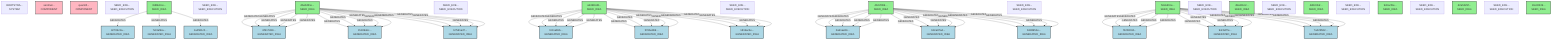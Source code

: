 graph TD
    BOOTSTRAP[BOOTSTRA...<br/>SYSTEM]
    sentinel_instance_01[sentinel...<br/>COMPONENT]:::component
    quantifier_agent_primary[quantifi...<br/>COMPONENT]:::component
    SEED_EXEC_test_iter1[SEED_EXE...<br/>SEED_EXECUTION]
    8d8bdcce_2123_4fe1_aec4_dfe05a76dbf3[8d8bdcce...<br/>SEED_IDEA]:::seed
    4270bc3a_4599_45fd_92e4_060422abf151[4270bc3a...<br/>GENERATED_IDEA]:::idea
    7ef4a5ba_c1e5_42f2_8ad9_c54a1aa2faa8[7ef4a5ba...<br/>GENERATED_IDEA]:::idea
    1a2581c0_03ae_4d10_b5a3_d5644ce0bd05[1a2581c0...<br/>GENERATED_IDEA]:::idea
    SEED_EXEC_test_iter2[SEED_EXE...<br/>SEED_EXECUTION]
    dbe0d51e_4b75_4111_8fae_05f5b82f18fe[dbe0d51e...<br/>SEED_IDEA]:::seed
    SEED_EXEC_test_iter3[SEED_EXE...<br/>SEED_EXECUTION]
    ab361bd8_838a_4a89_a869_3c1bbba3c9fc[ab361bd8...<br/>SEED_IDEA]:::seed
    SEED_EXEC_test_iter4[SEED_EXE...<br/>SEED_EXECUTION]
    462cf099_13fa_459a_82cb_975d3a515080[462cf099...<br/>SEED_IDEA]:::seed
    SEED_EXEC_test_iter5[SEED_EXE...<br/>SEED_EXECUTION]
    562ed0ce_e7cb_4a53_af44_1e8f5b23182d[562ed0ce...<br/>SEED_IDEA]:::seed
    0c11ab5b_32aa_4ca9_9f37_ebdd87d792a1[0c11ab5b...<br/>GENERATED_IDEA]:::idea
    576be869_70ff_49f9_bf3f_a936d5901904[576be869...<br/>GENERATED_IDEA]:::idea
    181bac3e_aec7_4b2f_b111_516f6abbedb6[181bac3e...<br/>GENERATED_IDEA]:::idea
    6fb17d39_aec7_4388_b721_e891d3761e9f[6fb17d39...<br/>GENERATED_IDEA]:::idea
    15189a5c_9b91_45e0_b928_52df85c9475c[15189a5c...<br/>GENERATED_IDEA]:::idea
    b75d1a37_d214_4a3d_bbed_323db671de98[b75d1a37...<br/>GENERATED_IDEA]:::idea
    2ab1ae84_814b_4c3b_a8a9_3650432801b2[2ab1ae84...<br/>GENERATED_IDEA]:::idea
    b8ca87ad_3e95_4438_8155_6f8ac2feea17[b8ca87ad...<br/>GENERATED_IDEA]:::idea
    b398952e_aec7_4a68_895e_9a04baf85566[b398952e...<br/>GENERATED_IDEA]:::idea
    f220303d_de33_4b33_91ad_0ec0147910fb[f220303d...<br/>GENERATED_IDEA]:::idea
    94c6df7e_72f6_4b67_bc87_c59d2fa6f966[94c6df7e...<br/>GENERATED_IDEA]:::idea
    7a025582_9c34_47ec_a6ce_ed51d7698a9f[7a025582...<br/>GENERATED_IDEA]:::idea
    SEED_EXEC_test_iter6[SEED_EXE...<br/>SEED_EXECUTION]
    49a31bc2_eab0_45af_9302_db8e35ebf408[49a31bc2...<br/>SEED_IDEA]:::seed
    SEED_EXEC_test_iter7[SEED_EXE...<br/>SEED_EXECUTION]
    4d8c02af_ed9f_4063_99e3_60b2ed082c58[4d8c02af...<br/>SEED_IDEA]:::seed
    SEED_EXEC_test_iter8[SEED_EXE...<br/>SEED_EXECUTION]
    9dcacf6e_d583_4412_8bc9_980118fe2f7a[9dcacf6e...<br/>SEED_IDEA]:::seed
    SEED_EXEC_test_iter9[SEED_EXE...<br/>SEED_EXECUTION]
    d2a5229f_ebc7_4e89_a184_288a17d7f64a[d2a5229f...<br/>SEED_IDEA]:::seed
    SEED_EXEC_test_iter10[SEED_EXE...<br/>SEED_EXECUTION]
    10e30339_4942_4e8a_be3a_c1b5925e1704[10e30339...<br/>SEED_IDEA]:::seed
    8d8bdcce_2123_4fe1_aec4_dfe05a76dbf3 -->|GENERATES| 4270bc3a_4599_45fd_92e4_060422abf151
    8d8bdcce_2123_4fe1_aec4_dfe05a76dbf3 -->|GENERATES| 7ef4a5ba_c1e5_42f2_8ad9_c54a1aa2faa8
    8d8bdcce_2123_4fe1_aec4_dfe05a76dbf3 -->|GENERATES| 1a2581c0_03ae_4d10_b5a3_d5644ce0bd05
    ab361bd8_838a_4a89_a869_3c1bbba3c9fc -->|GENERATES| 0c11ab5b_32aa_4ca9_9f37_ebdd87d792a1
    ab361bd8_838a_4a89_a869_3c1bbba3c9fc -->|GENERATES| 0c11ab5b_32aa_4ca9_9f37_ebdd87d792a1
    ab361bd8_838a_4a89_a869_3c1bbba3c9fc -->|GENERATES| 0c11ab5b_32aa_4ca9_9f37_ebdd87d792a1
    ab361bd8_838a_4a89_a869_3c1bbba3c9fc -->|GENERATES| 0c11ab5b_32aa_4ca9_9f37_ebdd87d792a1
    ab361bd8_838a_4a89_a869_3c1bbba3c9fc -->|GENERATES| 0c11ab5b_32aa_4ca9_9f37_ebdd87d792a1
    ab361bd8_838a_4a89_a869_3c1bbba3c9fc -->|GENERATES| 576be869_70ff_49f9_bf3f_a936d5901904
    ab361bd8_838a_4a89_a869_3c1bbba3c9fc -->|GENERATES| 576be869_70ff_49f9_bf3f_a936d5901904
    ab361bd8_838a_4a89_a869_3c1bbba3c9fc -->|GENERATES| 576be869_70ff_49f9_bf3f_a936d5901904
    ab361bd8_838a_4a89_a869_3c1bbba3c9fc -->|GENERATES| 576be869_70ff_49f9_bf3f_a936d5901904
    ab361bd8_838a_4a89_a869_3c1bbba3c9fc -->|GENERATES| 576be869_70ff_49f9_bf3f_a936d5901904
    ab361bd8_838a_4a89_a869_3c1bbba3c9fc -->|GENERATES| 181bac3e_aec7_4b2f_b111_516f6abbedb6
    ab361bd8_838a_4a89_a869_3c1bbba3c9fc -->|GENERATES| 181bac3e_aec7_4b2f_b111_516f6abbedb6
    ab361bd8_838a_4a89_a869_3c1bbba3c9fc -->|GENERATES| 181bac3e_aec7_4b2f_b111_516f6abbedb6
    ab361bd8_838a_4a89_a869_3c1bbba3c9fc -->|GENERATES| 181bac3e_aec7_4b2f_b111_516f6abbedb6
    ab361bd8_838a_4a89_a869_3c1bbba3c9fc -->|GENERATES| 181bac3e_aec7_4b2f_b111_516f6abbedb6
    dbe0d51e_4b75_4111_8fae_05f5b82f18fe -->|GENERATES| 6fb17d39_aec7_4388_b721_e891d3761e9f
    dbe0d51e_4b75_4111_8fae_05f5b82f18fe -->|GENERATES| 6fb17d39_aec7_4388_b721_e891d3761e9f
    dbe0d51e_4b75_4111_8fae_05f5b82f18fe -->|GENERATES| 6fb17d39_aec7_4388_b721_e891d3761e9f
    dbe0d51e_4b75_4111_8fae_05f5b82f18fe -->|GENERATES| 6fb17d39_aec7_4388_b721_e891d3761e9f
    dbe0d51e_4b75_4111_8fae_05f5b82f18fe -->|GENERATES| 6fb17d39_aec7_4388_b721_e891d3761e9f
    dbe0d51e_4b75_4111_8fae_05f5b82f18fe -->|GENERATES| 15189a5c_9b91_45e0_b928_52df85c9475c
    dbe0d51e_4b75_4111_8fae_05f5b82f18fe -->|GENERATES| 15189a5c_9b91_45e0_b928_52df85c9475c
    dbe0d51e_4b75_4111_8fae_05f5b82f18fe -->|GENERATES| 15189a5c_9b91_45e0_b928_52df85c9475c
    dbe0d51e_4b75_4111_8fae_05f5b82f18fe -->|GENERATES| 15189a5c_9b91_45e0_b928_52df85c9475c
    dbe0d51e_4b75_4111_8fae_05f5b82f18fe -->|GENERATES| 15189a5c_9b91_45e0_b928_52df85c9475c
    dbe0d51e_4b75_4111_8fae_05f5b82f18fe -->|GENERATES| b75d1a37_d214_4a3d_bbed_323db671de98
    dbe0d51e_4b75_4111_8fae_05f5b82f18fe -->|GENERATES| b75d1a37_d214_4a3d_bbed_323db671de98
    dbe0d51e_4b75_4111_8fae_05f5b82f18fe -->|GENERATES| b75d1a37_d214_4a3d_bbed_323db671de98
    dbe0d51e_4b75_4111_8fae_05f5b82f18fe -->|GENERATES| b75d1a37_d214_4a3d_bbed_323db671de98
    dbe0d51e_4b75_4111_8fae_05f5b82f18fe -->|GENERATES| b75d1a37_d214_4a3d_bbed_323db671de98
    462cf099_13fa_459a_82cb_975d3a515080 -->|GENERATES| 2ab1ae84_814b_4c3b_a8a9_3650432801b2
    462cf099_13fa_459a_82cb_975d3a515080 -->|GENERATES| 2ab1ae84_814b_4c3b_a8a9_3650432801b2
    462cf099_13fa_459a_82cb_975d3a515080 -->|GENERATES| 2ab1ae84_814b_4c3b_a8a9_3650432801b2
    462cf099_13fa_459a_82cb_975d3a515080 -->|GENERATES| 2ab1ae84_814b_4c3b_a8a9_3650432801b2
    462cf099_13fa_459a_82cb_975d3a515080 -->|GENERATES| 2ab1ae84_814b_4c3b_a8a9_3650432801b2
    462cf099_13fa_459a_82cb_975d3a515080 -->|GENERATES| b8ca87ad_3e95_4438_8155_6f8ac2feea17
    462cf099_13fa_459a_82cb_975d3a515080 -->|GENERATES| b8ca87ad_3e95_4438_8155_6f8ac2feea17
    462cf099_13fa_459a_82cb_975d3a515080 -->|GENERATES| b8ca87ad_3e95_4438_8155_6f8ac2feea17
    462cf099_13fa_459a_82cb_975d3a515080 -->|GENERATES| b8ca87ad_3e95_4438_8155_6f8ac2feea17
    462cf099_13fa_459a_82cb_975d3a515080 -->|GENERATES| b8ca87ad_3e95_4438_8155_6f8ac2feea17
    462cf099_13fa_459a_82cb_975d3a515080 -->|GENERATES| b398952e_aec7_4a68_895e_9a04baf85566
    462cf099_13fa_459a_82cb_975d3a515080 -->|GENERATES| b398952e_aec7_4a68_895e_9a04baf85566
    462cf099_13fa_459a_82cb_975d3a515080 -->|GENERATES| b398952e_aec7_4a68_895e_9a04baf85566
    462cf099_13fa_459a_82cb_975d3a515080 -->|GENERATES| b398952e_aec7_4a68_895e_9a04baf85566
    462cf099_13fa_459a_82cb_975d3a515080 -->|GENERATES| b398952e_aec7_4a68_895e_9a04baf85566
    562ed0ce_e7cb_4a53_af44_1e8f5b23182d -->|GENERATES| f220303d_de33_4b33_91ad_0ec0147910fb
    562ed0ce_e7cb_4a53_af44_1e8f5b23182d -->|GENERATES| f220303d_de33_4b33_91ad_0ec0147910fb
    562ed0ce_e7cb_4a53_af44_1e8f5b23182d -->|GENERATES| f220303d_de33_4b33_91ad_0ec0147910fb
    562ed0ce_e7cb_4a53_af44_1e8f5b23182d -->|GENERATES| f220303d_de33_4b33_91ad_0ec0147910fb
    562ed0ce_e7cb_4a53_af44_1e8f5b23182d -->|GENERATES| f220303d_de33_4b33_91ad_0ec0147910fb
    562ed0ce_e7cb_4a53_af44_1e8f5b23182d -->|GENERATES| 94c6df7e_72f6_4b67_bc87_c59d2fa6f966
    562ed0ce_e7cb_4a53_af44_1e8f5b23182d -->|GENERATES| 94c6df7e_72f6_4b67_bc87_c59d2fa6f966
    562ed0ce_e7cb_4a53_af44_1e8f5b23182d -->|GENERATES| 94c6df7e_72f6_4b67_bc87_c59d2fa6f966
    562ed0ce_e7cb_4a53_af44_1e8f5b23182d -->|GENERATES| 94c6df7e_72f6_4b67_bc87_c59d2fa6f966
    562ed0ce_e7cb_4a53_af44_1e8f5b23182d -->|GENERATES| 94c6df7e_72f6_4b67_bc87_c59d2fa6f966
    562ed0ce_e7cb_4a53_af44_1e8f5b23182d -->|GENERATES| 7a025582_9c34_47ec_a6ce_ed51d7698a9f
    562ed0ce_e7cb_4a53_af44_1e8f5b23182d -->|GENERATES| 7a025582_9c34_47ec_a6ce_ed51d7698a9f
    562ed0ce_e7cb_4a53_af44_1e8f5b23182d -->|GENERATES| 7a025582_9c34_47ec_a6ce_ed51d7698a9f
    562ed0ce_e7cb_4a53_af44_1e8f5b23182d -->|GENERATES| 7a025582_9c34_47ec_a6ce_ed51d7698a9f
    562ed0ce_e7cb_4a53_af44_1e8f5b23182d -->|GENERATES| 7a025582_9c34_47ec_a6ce_ed51d7698a9f

    classDef seed fill:#90EE90,stroke:#333,stroke-width:2px;
    classDef idea fill:#ADD8E6,stroke:#333,stroke-width:2px;
    classDef proto fill:#FFA500,stroke:#333,stroke-width:2px;
    classDef component fill:#FFB6C1,stroke:#333,stroke-width:2px;